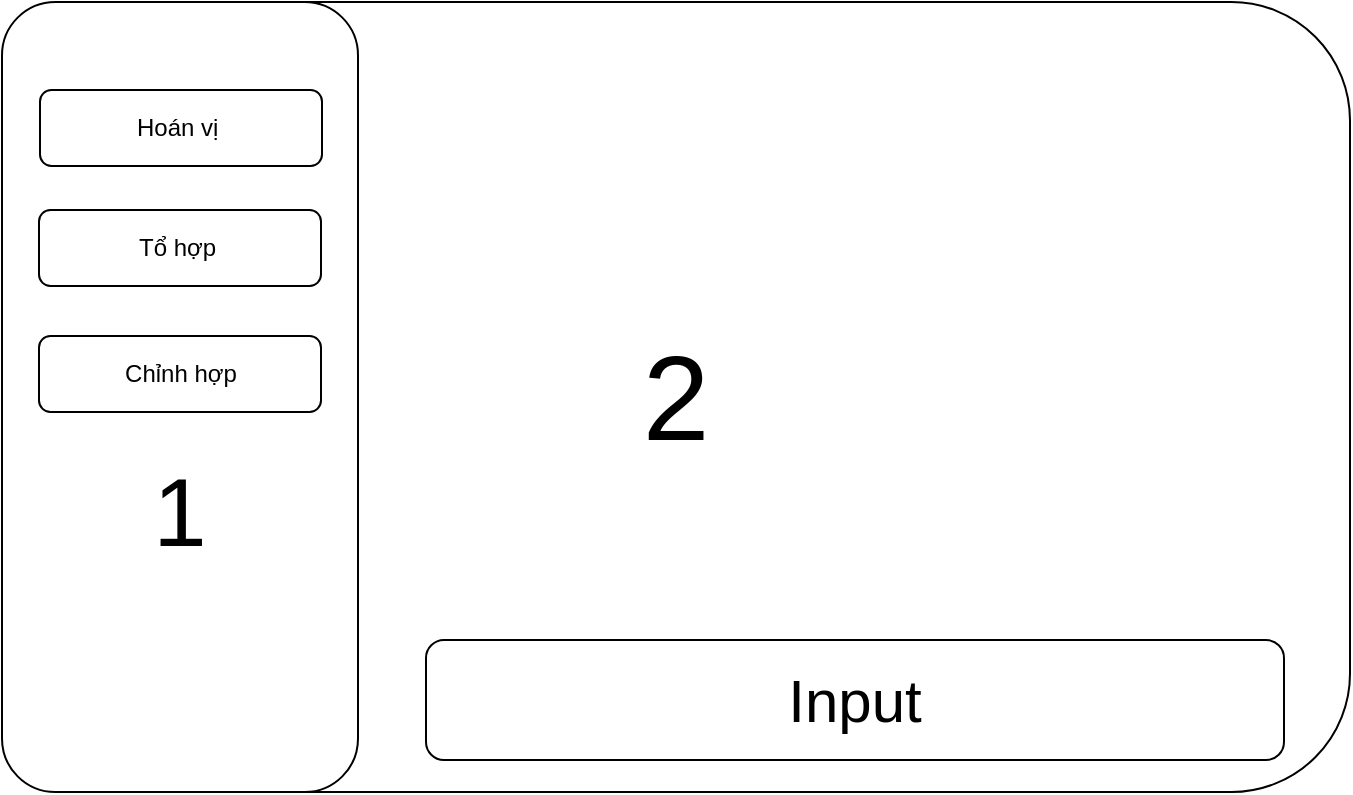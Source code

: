 <mxfile version="24.8.3">
  <diagram name="Trang-1" id="aMYgGXJq7WNOMmb9M_a5">
    <mxGraphModel dx="959" dy="662" grid="0" gridSize="10" guides="1" tooltips="1" connect="1" arrows="1" fold="1" page="1" pageScale="1" pageWidth="827" pageHeight="1169" math="0" shadow="0">
      <root>
        <mxCell id="0" />
        <mxCell id="1" parent="0" />
        <mxCell id="AeHlHFdTVYe7kflq4C30-4" value="&lt;font style=&quot;font-size: 60px;&quot;&gt;2&lt;/font&gt;" style="rounded=1;whiteSpace=wrap;html=1;gradientColor=none;" vertex="1" parent="1">
          <mxGeometry x="89" y="145" width="674" height="395" as="geometry" />
        </mxCell>
        <mxCell id="AeHlHFdTVYe7kflq4C30-5" value="&lt;font style=&quot;font-size: 48px;&quot;&gt;&lt;br&gt;&lt;/font&gt;&lt;div style=&quot;font-size: 48px;&quot;&gt;&lt;font style=&quot;font-size: 48px;&quot;&gt;&lt;br&gt;&lt;/font&gt;&lt;/div&gt;&lt;div style=&quot;font-size: 48px;&quot;&gt;&lt;span style=&quot;background-color: initial;&quot;&gt;1&lt;/span&gt;&lt;/div&gt;" style="rounded=1;whiteSpace=wrap;html=1;" vertex="1" parent="1">
          <mxGeometry x="89" y="145" width="178" height="395" as="geometry" />
        </mxCell>
        <mxCell id="AeHlHFdTVYe7kflq4C30-6" value="Hoán vị&amp;nbsp;" style="rounded=1;whiteSpace=wrap;html=1;" vertex="1" parent="1">
          <mxGeometry x="108" y="189" width="141" height="38" as="geometry" />
        </mxCell>
        <mxCell id="AeHlHFdTVYe7kflq4C30-7" value="Tổ hợp&amp;nbsp;" style="rounded=1;whiteSpace=wrap;html=1;" vertex="1" parent="1">
          <mxGeometry x="107.5" y="249" width="141" height="38" as="geometry" />
        </mxCell>
        <mxCell id="AeHlHFdTVYe7kflq4C30-8" value="Chỉnh hợp" style="rounded=1;whiteSpace=wrap;html=1;" vertex="1" parent="1">
          <mxGeometry x="107.5" y="312" width="141" height="38" as="geometry" />
        </mxCell>
        <mxCell id="AeHlHFdTVYe7kflq4C30-9" value="&lt;font style=&quot;font-size: 30px;&quot;&gt;Input&lt;/font&gt;" style="rounded=1;whiteSpace=wrap;html=1;" vertex="1" parent="1">
          <mxGeometry x="301" y="464" width="429" height="60" as="geometry" />
        </mxCell>
      </root>
    </mxGraphModel>
  </diagram>
</mxfile>
